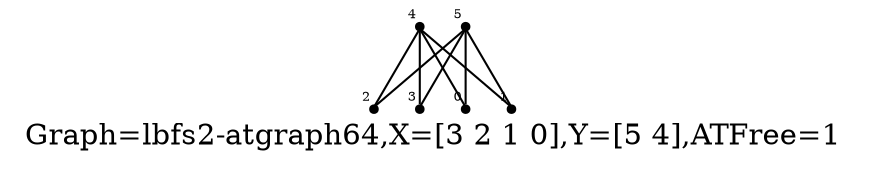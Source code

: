 /* Created by igraph 0.8.0-pre+0200568 */
graph {
  graph [
    label="Graph=lbfs2-atgraph64,X=[3 2 1 0],Y=[5 4],ATFree=1 "
    labelloc=bottom
  ];
  0 [
    pos="0.900000,3.000000!"
    shape=point
    fontsize=6
    xlabel=0
  ];
  1 [
    pos="1.000000,2.000000!"
    shape=point
    fontsize=6
    xlabel=1
  ];
  2 [
    pos="0.900000,1.000000!"
    shape=point
    fontsize=6
    xlabel=2
  ];
  3 [
    pos="1.000000,0.000000!"
    shape=point
    fontsize=6
    xlabel=3
  ];
  4 [
    pos="-0.100000,2.000000!"
    shape=point
    fontsize=6
    xlabel=4
  ];
  5 [
    pos="0.000000,1.000000!"
    shape=point
    fontsize=6
    xlabel=5
  ];

  4 -- 0;
  4 -- 1;
  4 -- 2;
  4 -- 3;
  5 -- 0;
  5 -- 1;
  5 -- 2;
  5 -- 3;
}
